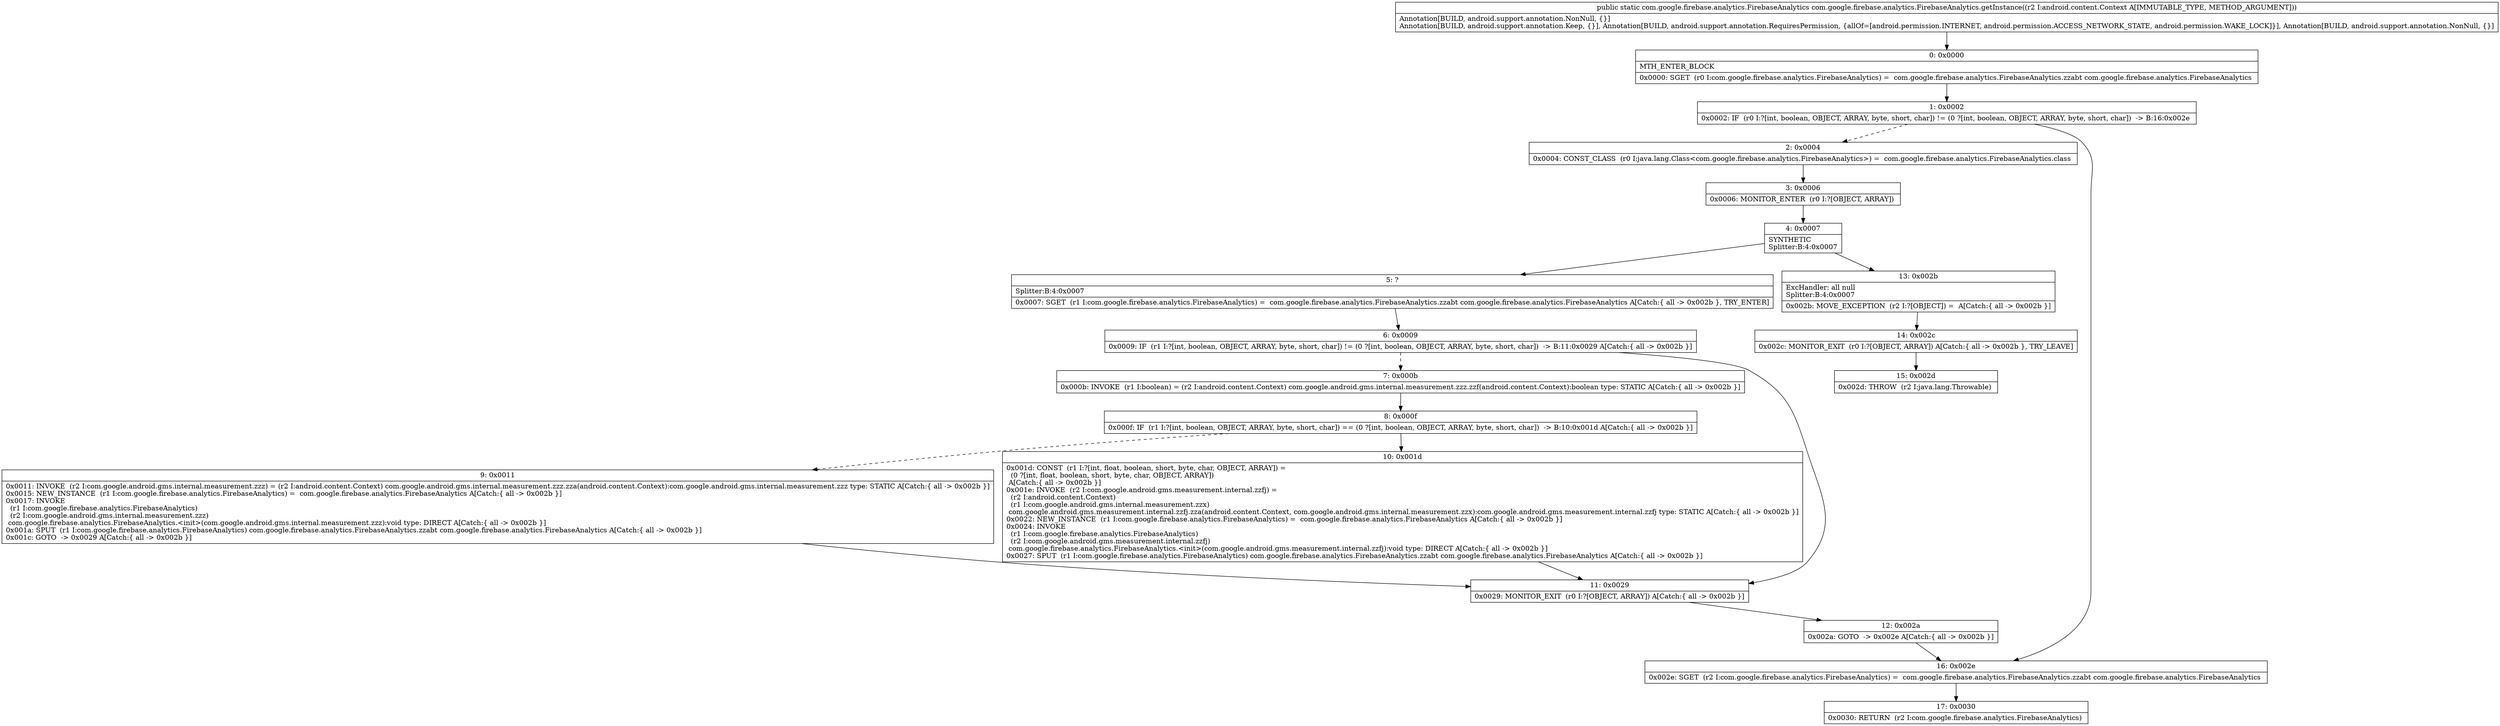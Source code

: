 digraph "CFG forcom.google.firebase.analytics.FirebaseAnalytics.getInstance(Landroid\/content\/Context;)Lcom\/google\/firebase\/analytics\/FirebaseAnalytics;" {
Node_0 [shape=record,label="{0\:\ 0x0000|MTH_ENTER_BLOCK\l|0x0000: SGET  (r0 I:com.google.firebase.analytics.FirebaseAnalytics) =  com.google.firebase.analytics.FirebaseAnalytics.zzabt com.google.firebase.analytics.FirebaseAnalytics \l}"];
Node_1 [shape=record,label="{1\:\ 0x0002|0x0002: IF  (r0 I:?[int, boolean, OBJECT, ARRAY, byte, short, char]) != (0 ?[int, boolean, OBJECT, ARRAY, byte, short, char])  \-\> B:16:0x002e \l}"];
Node_2 [shape=record,label="{2\:\ 0x0004|0x0004: CONST_CLASS  (r0 I:java.lang.Class\<com.google.firebase.analytics.FirebaseAnalytics\>) =  com.google.firebase.analytics.FirebaseAnalytics.class \l}"];
Node_3 [shape=record,label="{3\:\ 0x0006|0x0006: MONITOR_ENTER  (r0 I:?[OBJECT, ARRAY]) \l}"];
Node_4 [shape=record,label="{4\:\ 0x0007|SYNTHETIC\lSplitter:B:4:0x0007\l}"];
Node_5 [shape=record,label="{5\:\ ?|Splitter:B:4:0x0007\l|0x0007: SGET  (r1 I:com.google.firebase.analytics.FirebaseAnalytics) =  com.google.firebase.analytics.FirebaseAnalytics.zzabt com.google.firebase.analytics.FirebaseAnalytics A[Catch:\{ all \-\> 0x002b \}, TRY_ENTER]\l}"];
Node_6 [shape=record,label="{6\:\ 0x0009|0x0009: IF  (r1 I:?[int, boolean, OBJECT, ARRAY, byte, short, char]) != (0 ?[int, boolean, OBJECT, ARRAY, byte, short, char])  \-\> B:11:0x0029 A[Catch:\{ all \-\> 0x002b \}]\l}"];
Node_7 [shape=record,label="{7\:\ 0x000b|0x000b: INVOKE  (r1 I:boolean) = (r2 I:android.content.Context) com.google.android.gms.internal.measurement.zzz.zzf(android.content.Context):boolean type: STATIC A[Catch:\{ all \-\> 0x002b \}]\l}"];
Node_8 [shape=record,label="{8\:\ 0x000f|0x000f: IF  (r1 I:?[int, boolean, OBJECT, ARRAY, byte, short, char]) == (0 ?[int, boolean, OBJECT, ARRAY, byte, short, char])  \-\> B:10:0x001d A[Catch:\{ all \-\> 0x002b \}]\l}"];
Node_9 [shape=record,label="{9\:\ 0x0011|0x0011: INVOKE  (r2 I:com.google.android.gms.internal.measurement.zzz) = (r2 I:android.content.Context) com.google.android.gms.internal.measurement.zzz.zza(android.content.Context):com.google.android.gms.internal.measurement.zzz type: STATIC A[Catch:\{ all \-\> 0x002b \}]\l0x0015: NEW_INSTANCE  (r1 I:com.google.firebase.analytics.FirebaseAnalytics) =  com.google.firebase.analytics.FirebaseAnalytics A[Catch:\{ all \-\> 0x002b \}]\l0x0017: INVOKE  \l  (r1 I:com.google.firebase.analytics.FirebaseAnalytics)\l  (r2 I:com.google.android.gms.internal.measurement.zzz)\l com.google.firebase.analytics.FirebaseAnalytics.\<init\>(com.google.android.gms.internal.measurement.zzz):void type: DIRECT A[Catch:\{ all \-\> 0x002b \}]\l0x001a: SPUT  (r1 I:com.google.firebase.analytics.FirebaseAnalytics) com.google.firebase.analytics.FirebaseAnalytics.zzabt com.google.firebase.analytics.FirebaseAnalytics A[Catch:\{ all \-\> 0x002b \}]\l0x001c: GOTO  \-\> 0x0029 A[Catch:\{ all \-\> 0x002b \}]\l}"];
Node_10 [shape=record,label="{10\:\ 0x001d|0x001d: CONST  (r1 I:?[int, float, boolean, short, byte, char, OBJECT, ARRAY]) = \l  (0 ?[int, float, boolean, short, byte, char, OBJECT, ARRAY])\l A[Catch:\{ all \-\> 0x002b \}]\l0x001e: INVOKE  (r2 I:com.google.android.gms.measurement.internal.zzfj) = \l  (r2 I:android.content.Context)\l  (r1 I:com.google.android.gms.internal.measurement.zzx)\l com.google.android.gms.measurement.internal.zzfj.zza(android.content.Context, com.google.android.gms.internal.measurement.zzx):com.google.android.gms.measurement.internal.zzfj type: STATIC A[Catch:\{ all \-\> 0x002b \}]\l0x0022: NEW_INSTANCE  (r1 I:com.google.firebase.analytics.FirebaseAnalytics) =  com.google.firebase.analytics.FirebaseAnalytics A[Catch:\{ all \-\> 0x002b \}]\l0x0024: INVOKE  \l  (r1 I:com.google.firebase.analytics.FirebaseAnalytics)\l  (r2 I:com.google.android.gms.measurement.internal.zzfj)\l com.google.firebase.analytics.FirebaseAnalytics.\<init\>(com.google.android.gms.measurement.internal.zzfj):void type: DIRECT A[Catch:\{ all \-\> 0x002b \}]\l0x0027: SPUT  (r1 I:com.google.firebase.analytics.FirebaseAnalytics) com.google.firebase.analytics.FirebaseAnalytics.zzabt com.google.firebase.analytics.FirebaseAnalytics A[Catch:\{ all \-\> 0x002b \}]\l}"];
Node_11 [shape=record,label="{11\:\ 0x0029|0x0029: MONITOR_EXIT  (r0 I:?[OBJECT, ARRAY]) A[Catch:\{ all \-\> 0x002b \}]\l}"];
Node_12 [shape=record,label="{12\:\ 0x002a|0x002a: GOTO  \-\> 0x002e A[Catch:\{ all \-\> 0x002b \}]\l}"];
Node_13 [shape=record,label="{13\:\ 0x002b|ExcHandler: all null\lSplitter:B:4:0x0007\l|0x002b: MOVE_EXCEPTION  (r2 I:?[OBJECT]) =  A[Catch:\{ all \-\> 0x002b \}]\l}"];
Node_14 [shape=record,label="{14\:\ 0x002c|0x002c: MONITOR_EXIT  (r0 I:?[OBJECT, ARRAY]) A[Catch:\{ all \-\> 0x002b \}, TRY_LEAVE]\l}"];
Node_15 [shape=record,label="{15\:\ 0x002d|0x002d: THROW  (r2 I:java.lang.Throwable) \l}"];
Node_16 [shape=record,label="{16\:\ 0x002e|0x002e: SGET  (r2 I:com.google.firebase.analytics.FirebaseAnalytics) =  com.google.firebase.analytics.FirebaseAnalytics.zzabt com.google.firebase.analytics.FirebaseAnalytics \l}"];
Node_17 [shape=record,label="{17\:\ 0x0030|0x0030: RETURN  (r2 I:com.google.firebase.analytics.FirebaseAnalytics) \l}"];
MethodNode[shape=record,label="{public static com.google.firebase.analytics.FirebaseAnalytics com.google.firebase.analytics.FirebaseAnalytics.getInstance((r2 I:android.content.Context A[IMMUTABLE_TYPE, METHOD_ARGUMENT]))  | Annotation[BUILD, android.support.annotation.NonNull, \{\}]\lAnnotation[BUILD, android.support.annotation.Keep, \{\}], Annotation[BUILD, android.support.annotation.RequiresPermission, \{allOf=[android.permission.INTERNET, android.permission.ACCESS_NETWORK_STATE, android.permission.WAKE_LOCK]\}], Annotation[BUILD, android.support.annotation.NonNull, \{\}]\l}"];
MethodNode -> Node_0;
Node_0 -> Node_1;
Node_1 -> Node_2[style=dashed];
Node_1 -> Node_16;
Node_2 -> Node_3;
Node_3 -> Node_4;
Node_4 -> Node_5;
Node_4 -> Node_13;
Node_5 -> Node_6;
Node_6 -> Node_7[style=dashed];
Node_6 -> Node_11;
Node_7 -> Node_8;
Node_8 -> Node_9[style=dashed];
Node_8 -> Node_10;
Node_9 -> Node_11;
Node_10 -> Node_11;
Node_11 -> Node_12;
Node_12 -> Node_16;
Node_13 -> Node_14;
Node_14 -> Node_15;
Node_16 -> Node_17;
}

